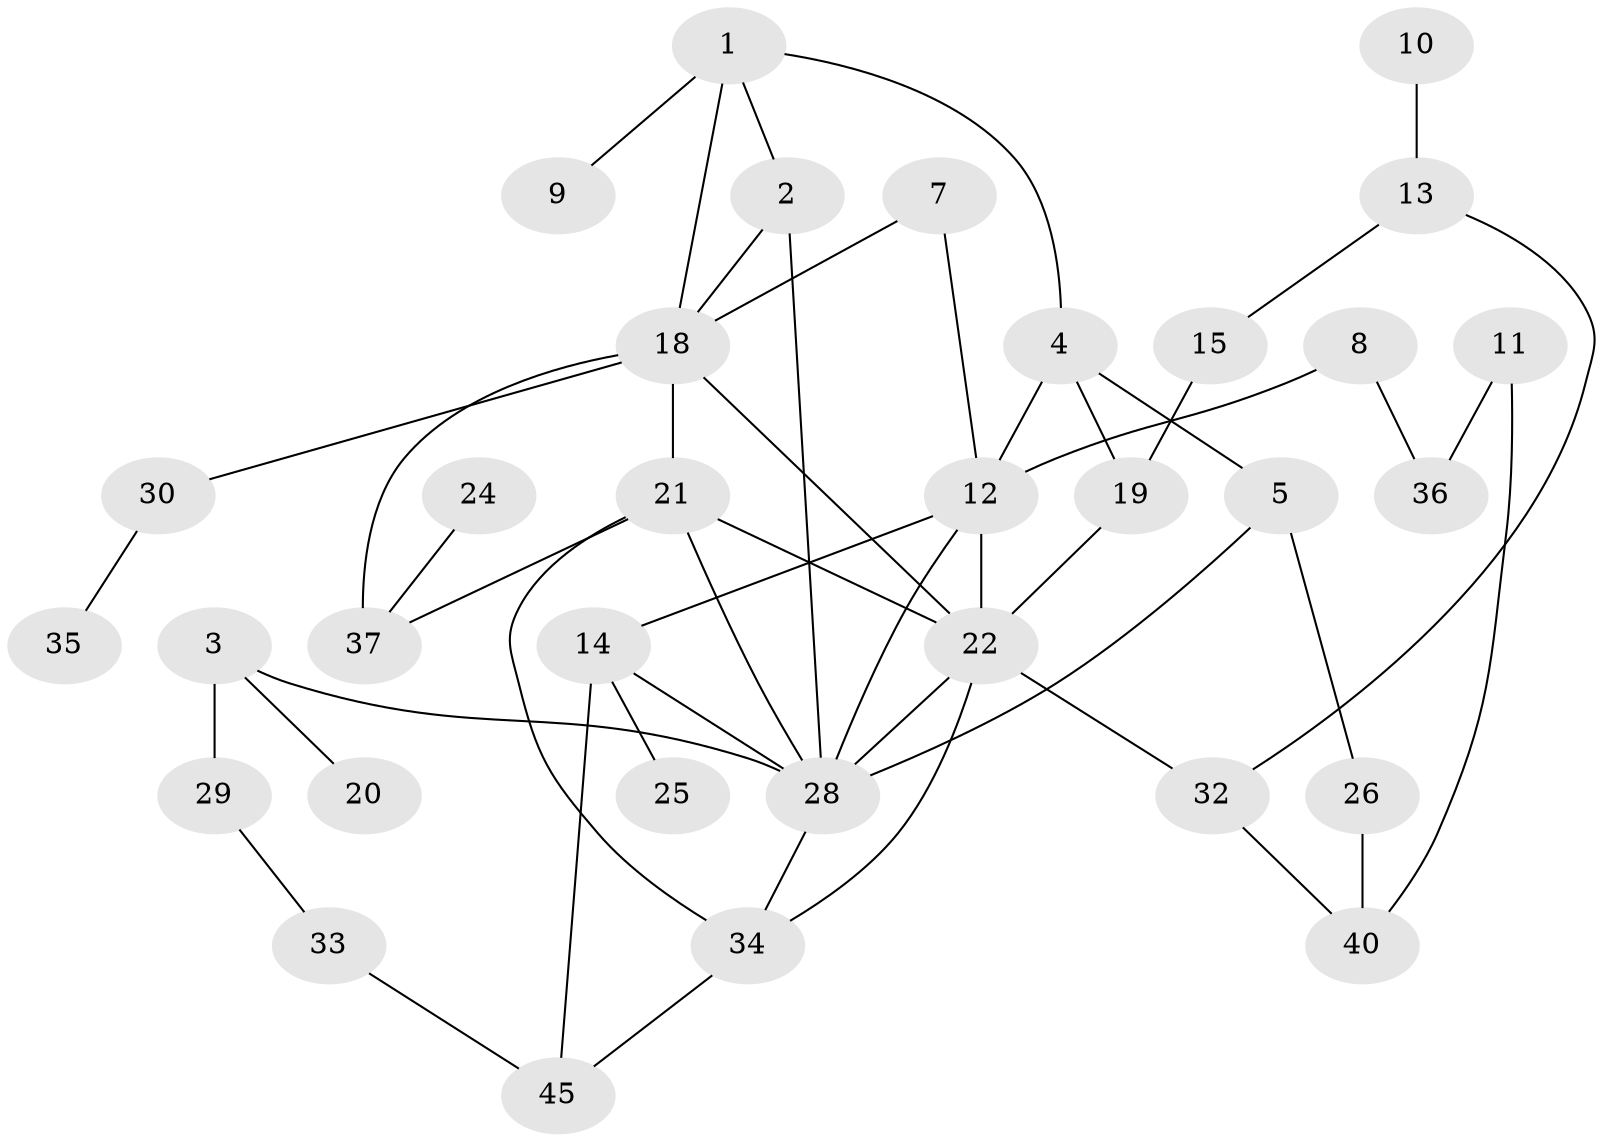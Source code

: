 // original degree distribution, {2: 0.2072072072072072, 5: 0.05405405405405406, 3: 0.24324324324324326, 1: 0.2972972972972973, 0: 0.0990990990990991, 4: 0.08108108108108109, 6: 0.018018018018018018}
// Generated by graph-tools (version 1.1) at 2025/48/03/04/25 22:48:32]
// undirected, 33 vertices, 50 edges
graph export_dot {
  node [color=gray90,style=filled];
  1;
  2;
  3;
  4;
  5;
  7;
  8;
  9;
  10;
  11;
  12;
  13;
  14;
  15;
  18;
  19;
  20;
  21;
  22;
  24;
  25;
  26;
  28;
  29;
  30;
  32;
  33;
  34;
  35;
  36;
  37;
  40;
  45;
  1 -- 2 [weight=1.0];
  1 -- 4 [weight=1.0];
  1 -- 9 [weight=1.0];
  1 -- 18 [weight=1.0];
  2 -- 18 [weight=1.0];
  2 -- 28 [weight=2.0];
  3 -- 20 [weight=1.0];
  3 -- 28 [weight=1.0];
  3 -- 29 [weight=1.0];
  4 -- 5 [weight=2.0];
  4 -- 12 [weight=1.0];
  4 -- 19 [weight=1.0];
  5 -- 26 [weight=1.0];
  5 -- 28 [weight=1.0];
  7 -- 12 [weight=1.0];
  7 -- 18 [weight=1.0];
  8 -- 12 [weight=1.0];
  8 -- 36 [weight=1.0];
  10 -- 13 [weight=1.0];
  11 -- 36 [weight=1.0];
  11 -- 40 [weight=1.0];
  12 -- 14 [weight=1.0];
  12 -- 22 [weight=2.0];
  12 -- 28 [weight=1.0];
  13 -- 15 [weight=1.0];
  13 -- 32 [weight=1.0];
  14 -- 25 [weight=1.0];
  14 -- 28 [weight=1.0];
  14 -- 45 [weight=1.0];
  15 -- 19 [weight=1.0];
  18 -- 21 [weight=1.0];
  18 -- 22 [weight=1.0];
  18 -- 30 [weight=1.0];
  18 -- 37 [weight=1.0];
  19 -- 22 [weight=1.0];
  21 -- 22 [weight=1.0];
  21 -- 28 [weight=1.0];
  21 -- 34 [weight=1.0];
  21 -- 37 [weight=1.0];
  22 -- 28 [weight=1.0];
  22 -- 32 [weight=1.0];
  22 -- 34 [weight=1.0];
  24 -- 37 [weight=1.0];
  26 -- 40 [weight=1.0];
  28 -- 34 [weight=1.0];
  29 -- 33 [weight=1.0];
  30 -- 35 [weight=1.0];
  32 -- 40 [weight=1.0];
  33 -- 45 [weight=1.0];
  34 -- 45 [weight=1.0];
}
